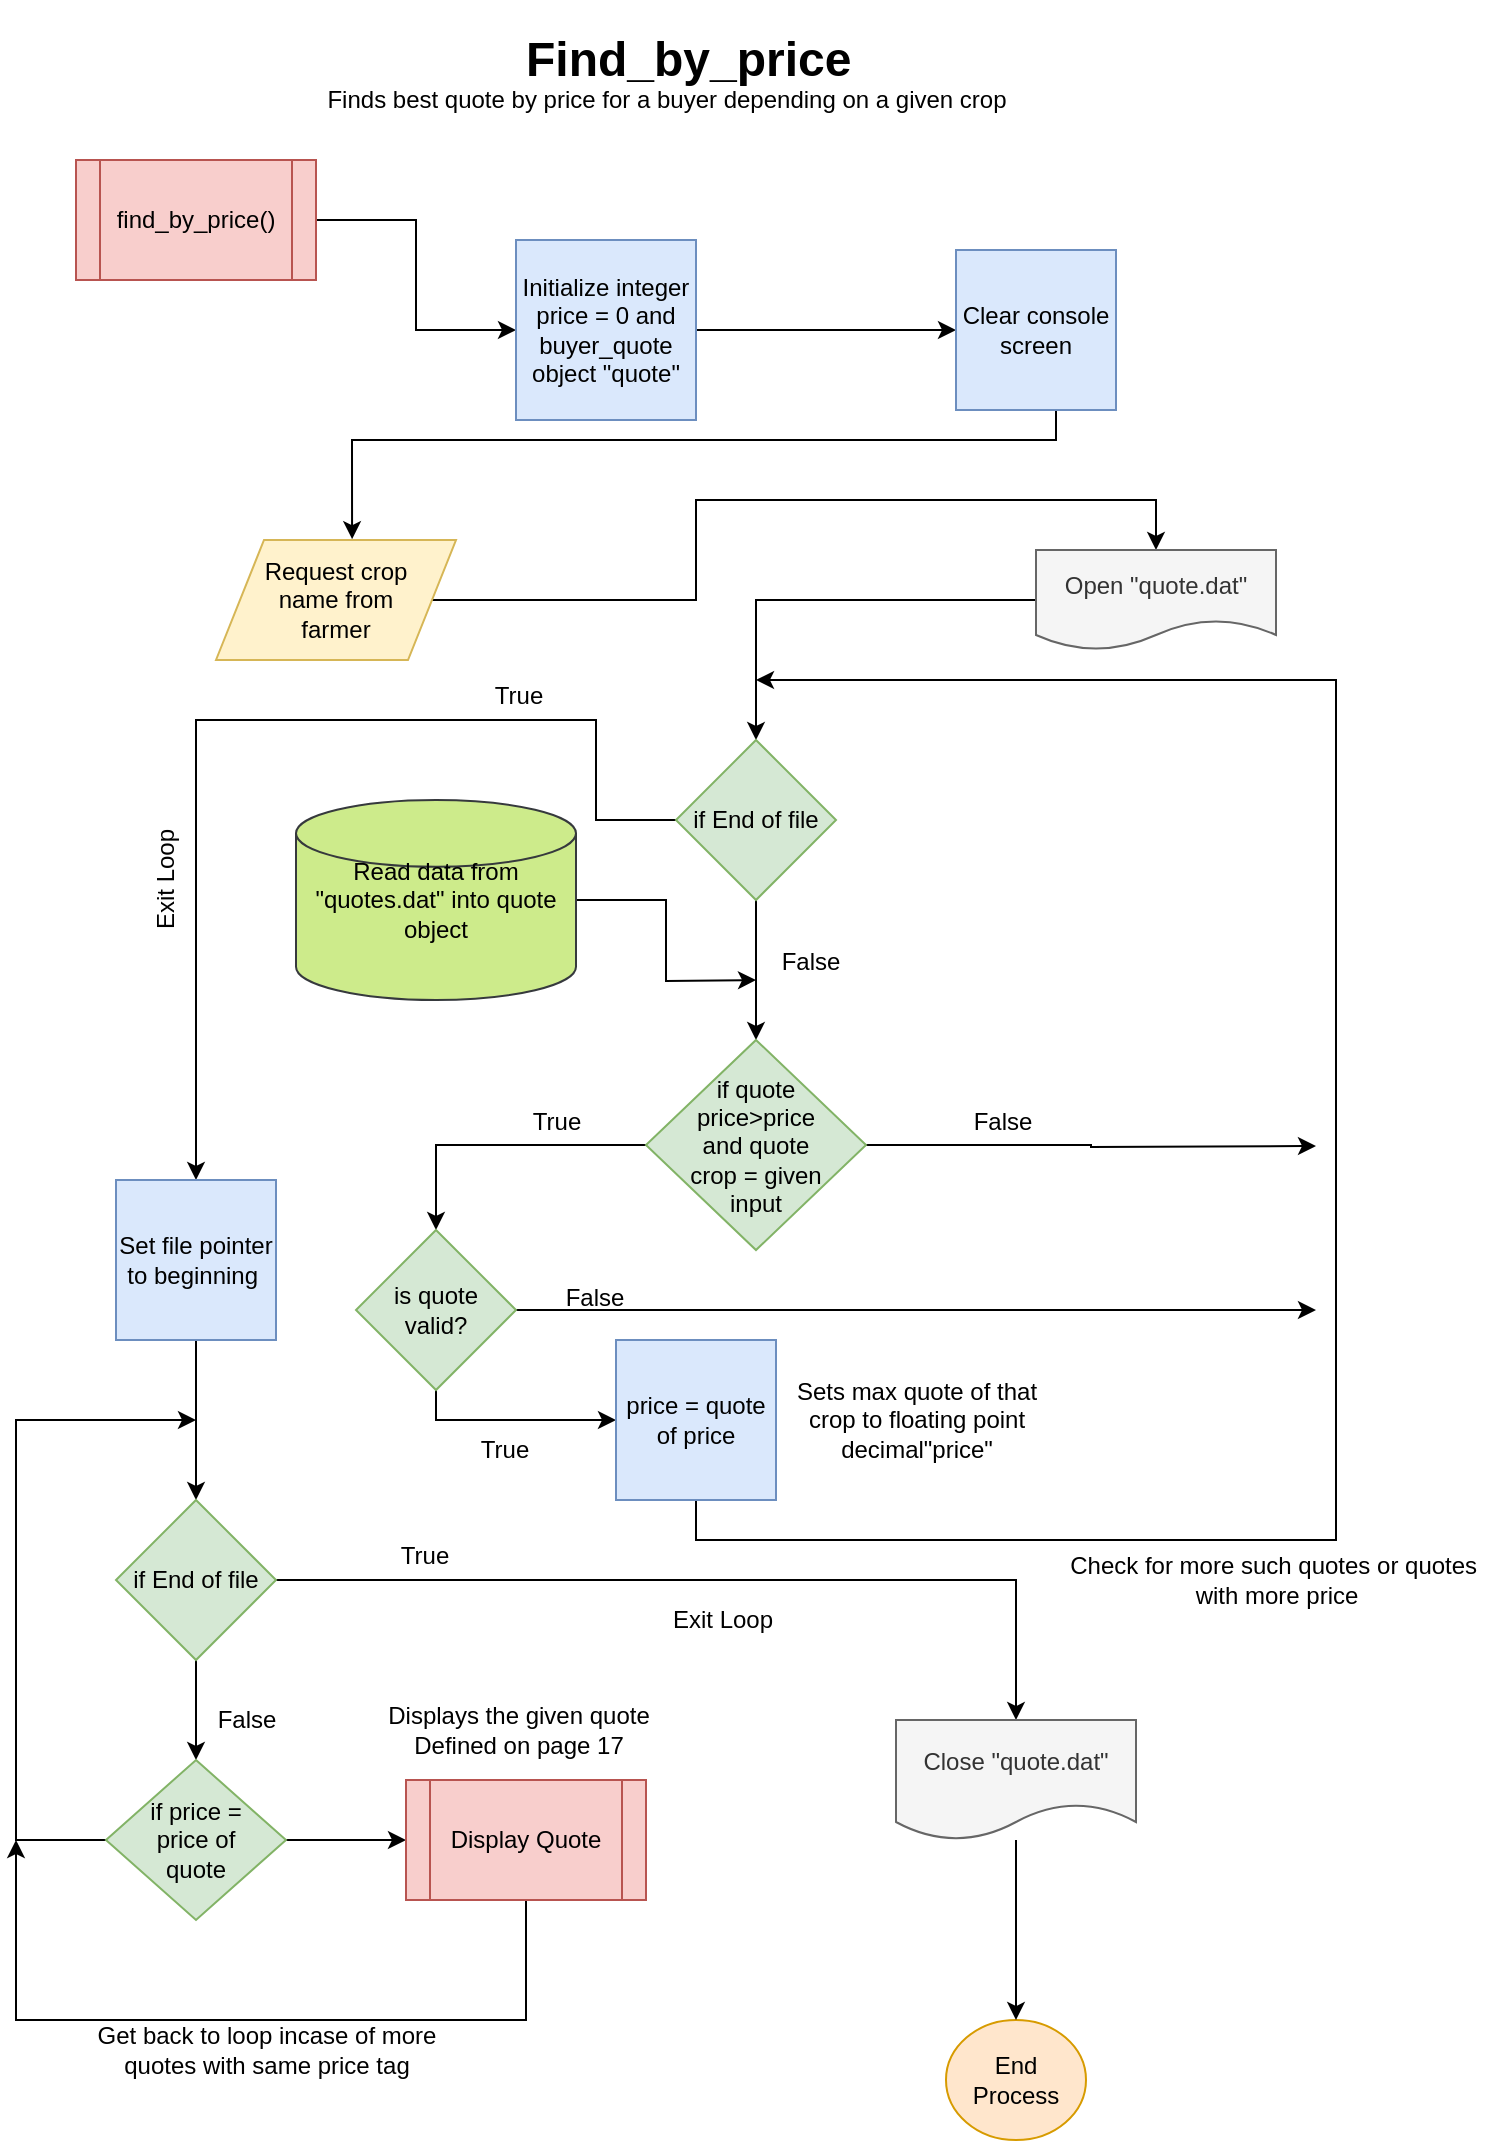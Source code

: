 <mxfile version="13.0.3" type="device"><diagram id="Lo7u3_4IHu4JG86MtKY1" name="Page-1"><mxGraphModel dx="1463" dy="846" grid="1" gridSize="10" guides="1" tooltips="1" connect="1" arrows="1" fold="1" page="1" pageScale="1" pageWidth="827" pageHeight="1169" math="0" shadow="0"><root><mxCell id="0"/><mxCell id="1" parent="0"/><mxCell id="4yKDtiC4oAmeG3nrIx45-7" style="edgeStyle=orthogonalEdgeStyle;rounded=0;orthogonalLoop=1;jettySize=auto;html=1;entryX=0;entryY=0.5;entryDx=0;entryDy=0;" parent="1" source="4yKDtiC4oAmeG3nrIx45-1" target="4yKDtiC4oAmeG3nrIx45-2" edge="1"><mxGeometry relative="1" as="geometry"/></mxCell><mxCell id="4yKDtiC4oAmeG3nrIx45-1" value="find_by_price()" style="shape=process;whiteSpace=wrap;html=1;backgroundOutline=1;fillColor=#f8cecc;strokeColor=#b85450;" parent="1" vertex="1"><mxGeometry x="100" y="110" width="120" height="60" as="geometry"/></mxCell><mxCell id="4yKDtiC4oAmeG3nrIx45-6" style="edgeStyle=orthogonalEdgeStyle;rounded=0;orthogonalLoop=1;jettySize=auto;html=1;entryX=0;entryY=0.5;entryDx=0;entryDy=0;" parent="1" source="4yKDtiC4oAmeG3nrIx45-2" target="4yKDtiC4oAmeG3nrIx45-3" edge="1"><mxGeometry relative="1" as="geometry"/></mxCell><mxCell id="4yKDtiC4oAmeG3nrIx45-2" value="Initialize integer price = 0 and buyer_quote object &quot;quote&quot;" style="whiteSpace=wrap;html=1;aspect=fixed;fillColor=#dae8fc;strokeColor=#6c8ebf;" parent="1" vertex="1"><mxGeometry x="320" y="150" width="90" height="90" as="geometry"/></mxCell><mxCell id="4yKDtiC4oAmeG3nrIx45-5" style="edgeStyle=orthogonalEdgeStyle;rounded=0;orthogonalLoop=1;jettySize=auto;html=1;entryX=0.567;entryY=-0.007;entryDx=0;entryDy=0;entryPerimeter=0;" parent="1" source="4yKDtiC4oAmeG3nrIx45-3" target="4yKDtiC4oAmeG3nrIx45-4" edge="1"><mxGeometry relative="1" as="geometry"><Array as="points"><mxPoint x="590" y="250"/><mxPoint x="238" y="250"/></Array></mxGeometry></mxCell><mxCell id="4yKDtiC4oAmeG3nrIx45-3" value="Clear console screen" style="whiteSpace=wrap;html=1;aspect=fixed;fillColor=#dae8fc;strokeColor=#6c8ebf;" parent="1" vertex="1"><mxGeometry x="540" y="155" width="80" height="80" as="geometry"/></mxCell><mxCell id="4yKDtiC4oAmeG3nrIx45-11" style="edgeStyle=orthogonalEdgeStyle;rounded=0;orthogonalLoop=1;jettySize=auto;html=1;entryX=0.5;entryY=0;entryDx=0;entryDy=0;" parent="1" source="4yKDtiC4oAmeG3nrIx45-4" target="4yKDtiC4oAmeG3nrIx45-8" edge="1"><mxGeometry relative="1" as="geometry"><Array as="points"><mxPoint x="410" y="330"/><mxPoint x="410" y="280"/><mxPoint x="640" y="280"/></Array></mxGeometry></mxCell><mxCell id="4yKDtiC4oAmeG3nrIx45-4" value="Request crop name from farmer" style="shape=parallelogram;perimeter=parallelogramPerimeter;whiteSpace=wrap;html=1;spacingLeft=15;spacingRight=15;fillColor=#fff2cc;strokeColor=#d6b656;" parent="1" vertex="1"><mxGeometry x="170" y="300" width="120" height="60" as="geometry"/></mxCell><mxCell id="4yKDtiC4oAmeG3nrIx45-13" style="edgeStyle=orthogonalEdgeStyle;rounded=0;orthogonalLoop=1;jettySize=auto;html=1;entryX=0.5;entryY=0;entryDx=0;entryDy=0;" parent="1" source="4yKDtiC4oAmeG3nrIx45-8" target="4yKDtiC4oAmeG3nrIx45-12" edge="1"><mxGeometry relative="1" as="geometry"/></mxCell><mxCell id="4yKDtiC4oAmeG3nrIx45-8" value="Open &quot;quote.dat&quot;" style="shape=document;whiteSpace=wrap;html=1;boundedLbl=1;fillColor=#f5f5f5;strokeColor=#666666;fontColor=#333333;" parent="1" vertex="1"><mxGeometry x="580" y="305" width="120" height="50" as="geometry"/></mxCell><mxCell id="4yKDtiC4oAmeG3nrIx45-18" value="" style="edgeStyle=orthogonalEdgeStyle;rounded=0;orthogonalLoop=1;jettySize=auto;html=1;" parent="1" source="4yKDtiC4oAmeG3nrIx45-12" target="4yKDtiC4oAmeG3nrIx45-15" edge="1"><mxGeometry relative="1" as="geometry"/></mxCell><mxCell id="4yKDtiC4oAmeG3nrIx45-30" style="edgeStyle=orthogonalEdgeStyle;rounded=0;orthogonalLoop=1;jettySize=auto;html=1;entryX=0.5;entryY=0;entryDx=0;entryDy=0;exitX=0;exitY=0.5;exitDx=0;exitDy=0;" parent="1" source="4yKDtiC4oAmeG3nrIx45-12" target="4yKDtiC4oAmeG3nrIx45-29" edge="1"><mxGeometry relative="1" as="geometry"><Array as="points"><mxPoint x="360" y="440"/><mxPoint x="360" y="390"/><mxPoint x="160" y="390"/></Array></mxGeometry></mxCell><mxCell id="4yKDtiC4oAmeG3nrIx45-12" value="if End of file" style="rhombus;whiteSpace=wrap;html=1;fillColor=#d5e8d4;strokeColor=#82b366;" parent="1" vertex="1"><mxGeometry x="400" y="400" width="80" height="80" as="geometry"/></mxCell><mxCell id="4yKDtiC4oAmeG3nrIx45-22" style="edgeStyle=orthogonalEdgeStyle;rounded=0;orthogonalLoop=1;jettySize=auto;html=1;entryX=0.5;entryY=0;entryDx=0;entryDy=0;" parent="1" source="4yKDtiC4oAmeG3nrIx45-15" target="4yKDtiC4oAmeG3nrIx45-19" edge="1"><mxGeometry relative="1" as="geometry"/></mxCell><mxCell id="4yKDtiC4oAmeG3nrIx45-26" style="edgeStyle=orthogonalEdgeStyle;rounded=0;orthogonalLoop=1;jettySize=auto;html=1;" parent="1" source="4yKDtiC4oAmeG3nrIx45-15" edge="1"><mxGeometry relative="1" as="geometry"><mxPoint x="720" y="603" as="targetPoint"/></mxGeometry></mxCell><mxCell id="4yKDtiC4oAmeG3nrIx45-15" value="if quote price&amp;gt;price and quote crop = given input" style="rhombus;whiteSpace=wrap;html=1;spacingLeft=15;spacingRight=15;fillColor=#d5e8d4;strokeColor=#82b366;" parent="1" vertex="1"><mxGeometry x="385" y="550" width="110" height="105" as="geometry"/></mxCell><mxCell id="4yKDtiC4oAmeG3nrIx45-24" style="edgeStyle=orthogonalEdgeStyle;rounded=0;orthogonalLoop=1;jettySize=auto;html=1;entryX=0;entryY=0.5;entryDx=0;entryDy=0;" parent="1" source="4yKDtiC4oAmeG3nrIx45-19" target="4yKDtiC4oAmeG3nrIx45-23" edge="1"><mxGeometry relative="1" as="geometry"><Array as="points"><mxPoint x="280" y="740"/></Array></mxGeometry></mxCell><mxCell id="4yKDtiC4oAmeG3nrIx45-27" style="edgeStyle=orthogonalEdgeStyle;rounded=0;orthogonalLoop=1;jettySize=auto;html=1;" parent="1" source="4yKDtiC4oAmeG3nrIx45-19" edge="1"><mxGeometry relative="1" as="geometry"><mxPoint x="720" y="685" as="targetPoint"/></mxGeometry></mxCell><mxCell id="4yKDtiC4oAmeG3nrIx45-19" value="is quote &lt;br&gt;valid?" style="rhombus;whiteSpace=wrap;html=1;fillColor=#d5e8d4;strokeColor=#82b366;" parent="1" vertex="1"><mxGeometry x="240" y="645" width="80" height="80" as="geometry"/></mxCell><mxCell id="4yKDtiC4oAmeG3nrIx45-21" style="edgeStyle=orthogonalEdgeStyle;rounded=0;orthogonalLoop=1;jettySize=auto;html=1;" parent="1" source="4yKDtiC4oAmeG3nrIx45-20" edge="1"><mxGeometry relative="1" as="geometry"><mxPoint x="440" y="520" as="targetPoint"/></mxGeometry></mxCell><mxCell id="4yKDtiC4oAmeG3nrIx45-20" value="Read data from &quot;quotes.dat&quot; into quote object" style="strokeWidth=1;html=1;shape=mxgraph.flowchart.database;whiteSpace=wrap;fillColor=#cdeb8b;strokeColor=#36393d;" parent="1" vertex="1"><mxGeometry x="210" y="430" width="140" height="100" as="geometry"/></mxCell><mxCell id="4yKDtiC4oAmeG3nrIx45-25" style="edgeStyle=orthogonalEdgeStyle;rounded=0;orthogonalLoop=1;jettySize=auto;html=1;" parent="1" source="4yKDtiC4oAmeG3nrIx45-23" edge="1"><mxGeometry relative="1" as="geometry"><mxPoint x="440" y="370" as="targetPoint"/><Array as="points"><mxPoint x="410" y="800"/><mxPoint x="730" y="800"/><mxPoint x="730" y="370"/></Array></mxGeometry></mxCell><mxCell id="4yKDtiC4oAmeG3nrIx45-23" value="price = quote of price" style="whiteSpace=wrap;html=1;aspect=fixed;strokeWidth=1;fillColor=#dae8fc;strokeColor=#6c8ebf;" parent="1" vertex="1"><mxGeometry x="370" y="700" width="80" height="80" as="geometry"/></mxCell><mxCell id="4yKDtiC4oAmeG3nrIx45-32" style="edgeStyle=orthogonalEdgeStyle;rounded=0;orthogonalLoop=1;jettySize=auto;html=1;entryX=0.5;entryY=0;entryDx=0;entryDy=0;" parent="1" source="4yKDtiC4oAmeG3nrIx45-29" target="4yKDtiC4oAmeG3nrIx45-31" edge="1"><mxGeometry relative="1" as="geometry"/></mxCell><mxCell id="4yKDtiC4oAmeG3nrIx45-29" value="Set file pointer to beginning&amp;nbsp;" style="whiteSpace=wrap;html=1;aspect=fixed;strokeWidth=1;fillColor=#dae8fc;strokeColor=#6c8ebf;" parent="1" vertex="1"><mxGeometry x="120" y="620" width="80" height="80" as="geometry"/></mxCell><mxCell id="4yKDtiC4oAmeG3nrIx45-34" style="edgeStyle=orthogonalEdgeStyle;rounded=0;orthogonalLoop=1;jettySize=auto;html=1;entryX=0.5;entryY=0;entryDx=0;entryDy=0;" parent="1" source="4yKDtiC4oAmeG3nrIx45-31" target="4yKDtiC4oAmeG3nrIx45-33" edge="1"><mxGeometry relative="1" as="geometry"/></mxCell><mxCell id="4yKDtiC4oAmeG3nrIx45-46" style="edgeStyle=orthogonalEdgeStyle;rounded=0;orthogonalLoop=1;jettySize=auto;html=1;entryX=0.5;entryY=0;entryDx=0;entryDy=0;" parent="1" source="4yKDtiC4oAmeG3nrIx45-31" target="4yKDtiC4oAmeG3nrIx45-44" edge="1"><mxGeometry relative="1" as="geometry"/></mxCell><mxCell id="4yKDtiC4oAmeG3nrIx45-31" value="if End of file" style="rhombus;whiteSpace=wrap;html=1;fillColor=#d5e8d4;strokeColor=#82b366;" parent="1" vertex="1"><mxGeometry x="120" y="780" width="80" height="80" as="geometry"/></mxCell><mxCell id="4yKDtiC4oAmeG3nrIx45-35" style="edgeStyle=orthogonalEdgeStyle;rounded=0;orthogonalLoop=1;jettySize=auto;html=1;entryX=0;entryY=0.5;entryDx=0;entryDy=0;" parent="1" source="4yKDtiC4oAmeG3nrIx45-33" target="4yKDtiC4oAmeG3nrIx45-37" edge="1"><mxGeometry relative="1" as="geometry"><mxPoint x="270.8" y="950" as="targetPoint"/></mxGeometry></mxCell><mxCell id="4yKDtiC4oAmeG3nrIx45-38" style="edgeStyle=orthogonalEdgeStyle;rounded=0;orthogonalLoop=1;jettySize=auto;html=1;" parent="1" source="4yKDtiC4oAmeG3nrIx45-33" edge="1"><mxGeometry relative="1" as="geometry"><mxPoint x="160" y="740" as="targetPoint"/><Array as="points"><mxPoint x="70" y="950"/><mxPoint x="70" y="740"/></Array></mxGeometry></mxCell><mxCell id="4yKDtiC4oAmeG3nrIx45-33" value="if price = price of quote" style="rhombus;whiteSpace=wrap;html=1;strokeWidth=1;spacingLeft=15;spacingRight=15;fillColor=#d5e8d4;strokeColor=#82b366;" parent="1" vertex="1"><mxGeometry x="115" y="910" width="90" height="80" as="geometry"/></mxCell><mxCell id="4yKDtiC4oAmeG3nrIx45-40" style="edgeStyle=orthogonalEdgeStyle;rounded=0;orthogonalLoop=1;jettySize=auto;html=1;" parent="1" source="4yKDtiC4oAmeG3nrIx45-37" edge="1"><mxGeometry relative="1" as="geometry"><mxPoint x="70" y="950" as="targetPoint"/><Array as="points"><mxPoint x="325" y="1040"/><mxPoint x="70" y="1040"/></Array></mxGeometry></mxCell><mxCell id="4yKDtiC4oAmeG3nrIx45-37" value="Display Quote" style="shape=process;whiteSpace=wrap;html=1;backgroundOutline=1;strokeWidth=1;fillColor=#f8cecc;strokeColor=#b85450;" parent="1" vertex="1"><mxGeometry x="265" y="920" width="120" height="60" as="geometry"/></mxCell><mxCell id="4yKDtiC4oAmeG3nrIx45-41" value="End Process" style="ellipse;whiteSpace=wrap;html=1;strokeWidth=1;fillColor=#ffe6cc;strokeColor=#d79b00;" parent="1" vertex="1"><mxGeometry x="535" y="1040" width="70" height="60" as="geometry"/></mxCell><mxCell id="4yKDtiC4oAmeG3nrIx45-47" style="edgeStyle=orthogonalEdgeStyle;rounded=0;orthogonalLoop=1;jettySize=auto;html=1;" parent="1" source="4yKDtiC4oAmeG3nrIx45-44" target="4yKDtiC4oAmeG3nrIx45-41" edge="1"><mxGeometry relative="1" as="geometry"/></mxCell><mxCell id="4yKDtiC4oAmeG3nrIx45-44" value="Close &quot;quote.dat&quot;" style="shape=document;whiteSpace=wrap;html=1;boundedLbl=1;strokeWidth=1;fillColor=#f5f5f5;strokeColor=#666666;fontColor=#333333;" parent="1" vertex="1"><mxGeometry x="510" y="890" width="120" height="60" as="geometry"/></mxCell><mxCell id="6xA20FinyJt5C6zZKhk--1" value="&lt;h1&gt;Find_by_price&lt;/h1&gt;" style="text;html=1;strokeColor=none;fillColor=none;spacing=5;spacingTop=-20;whiteSpace=wrap;overflow=hidden;rounded=0;" vertex="1" parent="1"><mxGeometry x="320" y="40" width="190" height="40" as="geometry"/></mxCell><mxCell id="6xA20FinyJt5C6zZKhk--2" value="Finds best quote by price for a buyer depending on a given crop" style="text;html=1;align=center;verticalAlign=middle;resizable=0;points=[];autosize=1;" vertex="1" parent="1"><mxGeometry x="220" y="70" width="350" height="20" as="geometry"/></mxCell><mxCell id="6xA20FinyJt5C6zZKhk--3" value="False" style="text;html=1;align=center;verticalAlign=middle;resizable=0;points=[];autosize=1;" vertex="1" parent="1"><mxGeometry x="442" y="501" width="50" height="20" as="geometry"/></mxCell><mxCell id="6xA20FinyJt5C6zZKhk--4" value="True" style="text;html=1;align=center;verticalAlign=middle;resizable=0;points=[];autosize=1;" vertex="1" parent="1"><mxGeometry x="301" y="368" width="40" height="20" as="geometry"/></mxCell><mxCell id="6xA20FinyJt5C6zZKhk--6" value="False" style="text;html=1;align=center;verticalAlign=middle;resizable=0;points=[];autosize=1;" vertex="1" parent="1"><mxGeometry x="538" y="581" width="50" height="20" as="geometry"/></mxCell><mxCell id="6xA20FinyJt5C6zZKhk--7" value="Sets max quote of that&lt;br&gt;crop to floating point &lt;br&gt;decimal&quot;price&quot;" style="text;html=1;align=center;verticalAlign=middle;resizable=0;points=[];autosize=1;" vertex="1" parent="1"><mxGeometry x="450" y="715" width="140" height="50" as="geometry"/></mxCell><mxCell id="6xA20FinyJt5C6zZKhk--8" value="True" style="text;html=1;align=center;verticalAlign=middle;resizable=0;points=[];autosize=1;" vertex="1" parent="1"><mxGeometry x="320" y="581" width="40" height="20" as="geometry"/></mxCell><mxCell id="6xA20FinyJt5C6zZKhk--9" value="False" style="text;html=1;align=center;verticalAlign=middle;resizable=0;points=[];autosize=1;" vertex="1" parent="1"><mxGeometry x="334" y="669" width="50" height="20" as="geometry"/></mxCell><mxCell id="6xA20FinyJt5C6zZKhk--10" value="True" style="text;html=1;align=center;verticalAlign=middle;resizable=0;points=[];autosize=1;" vertex="1" parent="1"><mxGeometry x="294" y="745" width="40" height="20" as="geometry"/></mxCell><mxCell id="6xA20FinyJt5C6zZKhk--11" value="Check for more such quotes or quotes&amp;nbsp;&lt;br&gt;with more price" style="text;html=1;align=center;verticalAlign=middle;resizable=0;points=[];autosize=1;" vertex="1" parent="1"><mxGeometry x="590" y="805" width="220" height="30" as="geometry"/></mxCell><mxCell id="6xA20FinyJt5C6zZKhk--12" value="Exit Loop" style="text;html=1;align=center;verticalAlign=middle;resizable=0;points=[];autosize=1;rotation=270;" vertex="1" parent="1"><mxGeometry x="110" y="460" width="70" height="20" as="geometry"/></mxCell><mxCell id="6xA20FinyJt5C6zZKhk--13" value="False" style="text;html=1;align=center;verticalAlign=middle;resizable=0;points=[];autosize=1;" vertex="1" parent="1"><mxGeometry x="160" y="880" width="50" height="20" as="geometry"/></mxCell><mxCell id="6xA20FinyJt5C6zZKhk--14" value="True" style="text;html=1;align=center;verticalAlign=middle;resizable=0;points=[];autosize=1;" vertex="1" parent="1"><mxGeometry x="254" y="798" width="40" height="20" as="geometry"/></mxCell><mxCell id="6xA20FinyJt5C6zZKhk--15" value="Exit Loop" style="text;html=1;align=center;verticalAlign=middle;resizable=0;points=[];autosize=1;" vertex="1" parent="1"><mxGeometry x="388" y="830" width="70" height="20" as="geometry"/></mxCell><mxCell id="6xA20FinyJt5C6zZKhk--16" value="Displays the given quote&lt;br&gt;Defined on page 17" style="text;html=1;align=center;verticalAlign=middle;resizable=0;points=[];autosize=1;" vertex="1" parent="1"><mxGeometry x="246" y="880" width="150" height="30" as="geometry"/></mxCell><mxCell id="6xA20FinyJt5C6zZKhk--17" value="Get back to loop incase of more&lt;br&gt;quotes with same price tag" style="text;html=1;align=center;verticalAlign=middle;resizable=0;points=[];autosize=1;" vertex="1" parent="1"><mxGeometry x="100" y="1040" width="190" height="30" as="geometry"/></mxCell></root></mxGraphModel></diagram></mxfile>